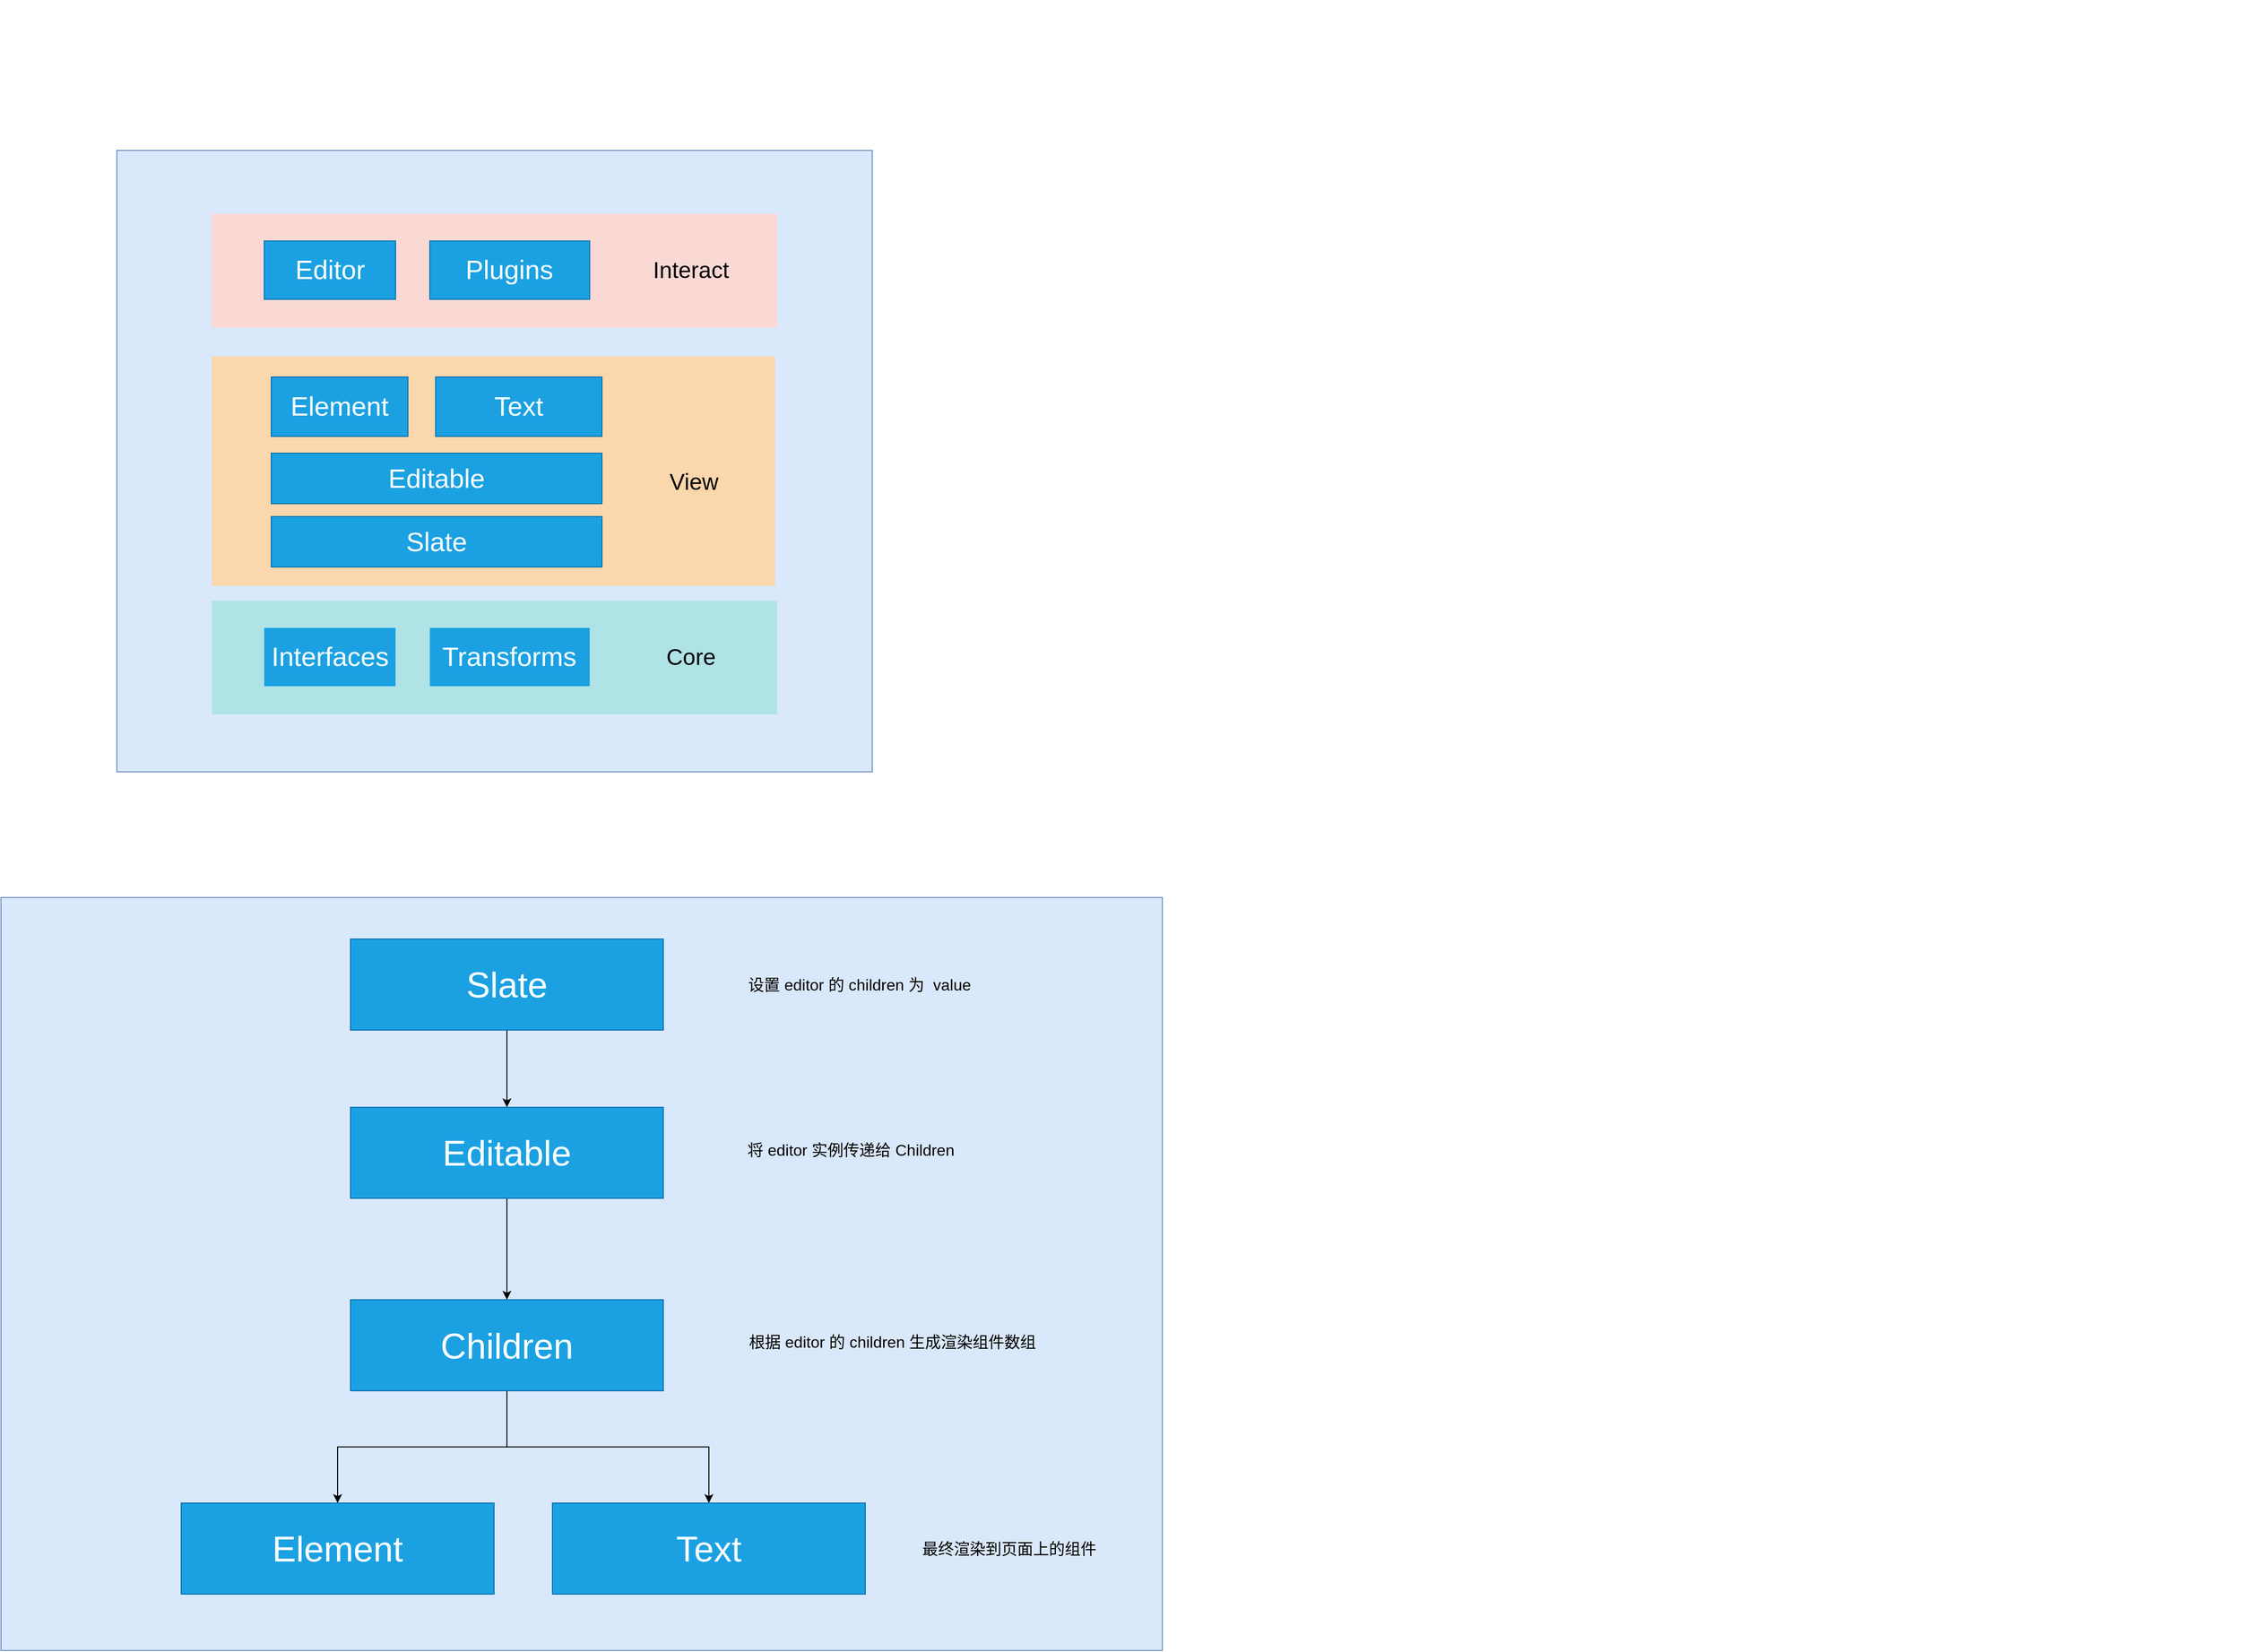 <mxfile version="14.0.1" type="github">
  <diagram id="vV88IOH-yytLftiay6Gs" name="Page-1">
    <mxGraphModel dx="1886" dy="1227" grid="0" gridSize="10" guides="1" tooltips="1" connect="1" arrows="1" fold="1" page="0" pageScale="1" pageWidth="827" pageHeight="1169" math="0" shadow="0">
      <root>
        <mxCell id="0" />
        <mxCell id="1" parent="0" />
        <mxCell id="VkY5Yw9iRTA2BQsGrsBn-17" value="" style="whiteSpace=wrap;html=1;fontSize=23;fillColor=#dae8fc;strokeColor=#6c8ebf;" parent="1" vertex="1">
          <mxGeometry x="27" y="755" width="1173" height="761" as="geometry" />
        </mxCell>
        <mxCell id="V3n1BV0_hNBXlYeHx-KR-20" value="" style="whiteSpace=wrap;html=1;fontSize=23;fillColor=#dae8fc;strokeColor=#6c8ebf;" parent="1" vertex="1">
          <mxGeometry x="144" width="763" height="628" as="geometry" />
        </mxCell>
        <mxCell id="V3n1BV0_hNBXlYeHx-KR-6" value="" style="whiteSpace=wrap;html=1;dashed=1;fillColor=#fad7ac;strokeColor=none;" parent="1" vertex="1">
          <mxGeometry x="240" y="208" width="569" height="232" as="geometry" />
        </mxCell>
        <mxCell id="V3n1BV0_hNBXlYeHx-KR-7" value="View" style="text;html=1;strokeColor=none;fillColor=none;align=center;verticalAlign=middle;whiteSpace=wrap;fontSize=23;" parent="1" vertex="1">
          <mxGeometry x="634" y="316" width="185.5" height="38" as="geometry" />
        </mxCell>
        <mxCell id="V3n1BV0_hNBXlYeHx-KR-8" value="Element" style="text;html=1;strokeColor=#006EAF;fillColor=#1ba1e2;align=center;verticalAlign=middle;whiteSpace=wrap;fontSize=27;fontColor=#ffffff;" parent="1" vertex="1">
          <mxGeometry x="300" y="229" width="138" height="60" as="geometry" />
        </mxCell>
        <mxCell id="V3n1BV0_hNBXlYeHx-KR-9" value="Text" style="text;html=1;strokeColor=#006EAF;fillColor=#1ba1e2;align=center;verticalAlign=middle;whiteSpace=wrap;fontSize=27;fontColor=#ffffff;" parent="1" vertex="1">
          <mxGeometry x="466" y="229" width="168" height="60" as="geometry" />
        </mxCell>
        <mxCell id="V3n1BV0_hNBXlYeHx-KR-10" value="Slate" style="text;html=1;strokeColor=#006EAF;fillColor=#1ba1e2;align=center;verticalAlign=middle;whiteSpace=wrap;fontSize=27;fontColor=#ffffff;" parent="1" vertex="1">
          <mxGeometry x="300" y="370" width="334" height="51" as="geometry" />
        </mxCell>
        <mxCell id="V3n1BV0_hNBXlYeHx-KR-11" value="" style="group;dashed=1;container=0;fillColor=#b0e3e6;" parent="1" vertex="1" connectable="0">
          <mxGeometry x="240" y="455" width="571" height="115" as="geometry">
            <mxRectangle x="240" y="455" width="50" height="44" as="alternateBounds" />
          </mxGeometry>
        </mxCell>
        <mxCell id="V3n1BV0_hNBXlYeHx-KR-13" value="Editable" style="text;html=1;strokeColor=#006EAF;fillColor=#1ba1e2;align=center;verticalAlign=middle;whiteSpace=wrap;fontSize=27;fontColor=#ffffff;" parent="1" vertex="1">
          <mxGeometry x="300" y="306" width="334" height="51" as="geometry" />
        </mxCell>
        <mxCell id="V3n1BV0_hNBXlYeHx-KR-15" value="" style="group;dashed=1;container=0;fillColor=#fad9d5;" parent="1" vertex="1" connectable="0">
          <mxGeometry x="240" y="64" width="571" height="115" as="geometry" />
        </mxCell>
        <mxCell id="V3n1BV0_hNBXlYeHx-KR-2" value="Core" style="text;html=1;strokeColor=none;fillColor=none;align=center;verticalAlign=middle;whiteSpace=wrap;fontSize=23;" parent="1" vertex="1">
          <mxGeometry x="635.003" y="493.823" width="178.317" height="37.35" as="geometry" />
        </mxCell>
        <mxCell id="V3n1BV0_hNBXlYeHx-KR-3" value="Interfaces" style="text;html=1;fillColor=#1ba1e2;align=center;verticalAlign=middle;whiteSpace=wrap;fontSize=27;fontColor=#ffffff;" parent="1" vertex="1">
          <mxGeometry x="292.87" y="482.521" width="132.657" height="58.974" as="geometry" />
        </mxCell>
        <mxCell id="V3n1BV0_hNBXlYeHx-KR-4" value="Transforms" style="text;html=1;fillColor=#1ba1e2;align=center;verticalAlign=middle;whiteSpace=wrap;fontSize=27;fontColor=#ffffff;" parent="1" vertex="1">
          <mxGeometry x="460.133" y="482.521" width="161.495" height="58.974" as="geometry" />
        </mxCell>
        <mxCell id="V3n1BV0_hNBXlYeHx-KR-17" value="Interact" style="text;html=1;strokeColor=none;fillColor=none;align=center;verticalAlign=middle;whiteSpace=wrap;fontSize=23;" parent="1" vertex="1">
          <mxGeometry x="635.003" y="102.823" width="178.317" height="37.35" as="geometry" />
        </mxCell>
        <mxCell id="V3n1BV0_hNBXlYeHx-KR-18" value="Editor" style="text;html=1;strokeColor=#006EAF;fillColor=#1ba1e2;align=center;verticalAlign=middle;whiteSpace=wrap;fontSize=27;fontColor=#ffffff;" parent="1" vertex="1">
          <mxGeometry x="292.87" y="91.521" width="132.657" height="58.974" as="geometry" />
        </mxCell>
        <mxCell id="V3n1BV0_hNBXlYeHx-KR-19" value="Plugins" style="text;html=1;strokeColor=#006EAF;fillColor=#1ba1e2;align=center;verticalAlign=middle;whiteSpace=wrap;fontSize=27;fontColor=#ffffff;" parent="1" vertex="1">
          <mxGeometry x="460.133" y="91.521" width="161.495" height="58.974" as="geometry" />
        </mxCell>
        <mxCell id="VkY5Yw9iRTA2BQsGrsBn-7" value="" style="edgeStyle=orthogonalEdgeStyle;rounded=0;orthogonalLoop=1;jettySize=auto;html=1;fontSize=36;fontColor=#FFFFFF;" parent="1" source="VkY5Yw9iRTA2BQsGrsBn-1" target="VkY5Yw9iRTA2BQsGrsBn-2" edge="1">
          <mxGeometry relative="1" as="geometry" />
        </mxCell>
        <mxCell id="VkY5Yw9iRTA2BQsGrsBn-1" value="Slate" style="text;html=1;strokeColor=#006EAF;fillColor=#1ba1e2;align=center;verticalAlign=middle;whiteSpace=wrap;rounded=0;fontSize=36;fontColor=#ffffff;" parent="1" vertex="1">
          <mxGeometry x="380" y="797" width="316" height="92" as="geometry" />
        </mxCell>
        <mxCell id="VkY5Yw9iRTA2BQsGrsBn-12" value="" style="edgeStyle=orthogonalEdgeStyle;rounded=0;orthogonalLoop=1;jettySize=auto;html=1;fontSize=16;fontColor=#000000;" parent="1" source="VkY5Yw9iRTA2BQsGrsBn-2" target="VkY5Yw9iRTA2BQsGrsBn-3" edge="1">
          <mxGeometry relative="1" as="geometry" />
        </mxCell>
        <mxCell id="VkY5Yw9iRTA2BQsGrsBn-2" value="Editable" style="text;html=1;strokeColor=#006EAF;fillColor=#1ba1e2;align=center;verticalAlign=middle;whiteSpace=wrap;rounded=0;fontSize=36;fontColor=#ffffff;" parent="1" vertex="1">
          <mxGeometry x="380" y="967" width="316" height="92" as="geometry" />
        </mxCell>
        <mxCell id="VkY5Yw9iRTA2BQsGrsBn-14" value="" style="edgeStyle=orthogonalEdgeStyle;rounded=0;orthogonalLoop=1;jettySize=auto;html=1;fontSize=16;fontColor=#000000;" parent="1" source="VkY5Yw9iRTA2BQsGrsBn-3" target="VkY5Yw9iRTA2BQsGrsBn-4" edge="1">
          <mxGeometry relative="1" as="geometry" />
        </mxCell>
        <mxCell id="VkY5Yw9iRTA2BQsGrsBn-15" style="edgeStyle=orthogonalEdgeStyle;rounded=0;orthogonalLoop=1;jettySize=auto;html=1;fontSize=16;fontColor=#000000;" parent="1" source="VkY5Yw9iRTA2BQsGrsBn-3" target="VkY5Yw9iRTA2BQsGrsBn-5" edge="1">
          <mxGeometry relative="1" as="geometry" />
        </mxCell>
        <mxCell id="VkY5Yw9iRTA2BQsGrsBn-3" value="Children" style="text;html=1;strokeColor=#006EAF;fillColor=#1ba1e2;align=center;verticalAlign=middle;whiteSpace=wrap;rounded=0;fontSize=36;fontColor=#ffffff;" parent="1" vertex="1">
          <mxGeometry x="380" y="1161.5" width="316" height="92" as="geometry" />
        </mxCell>
        <mxCell id="VkY5Yw9iRTA2BQsGrsBn-4" value="Element" style="text;html=1;strokeColor=#006EAF;fillColor=#1ba1e2;align=center;verticalAlign=middle;whiteSpace=wrap;rounded=0;fontSize=36;fontColor=#ffffff;" parent="1" vertex="1">
          <mxGeometry x="209" y="1367" width="316" height="92" as="geometry" />
        </mxCell>
        <mxCell id="VkY5Yw9iRTA2BQsGrsBn-5" value="Text" style="text;html=1;strokeColor=#006EAF;fillColor=#1ba1e2;align=center;verticalAlign=middle;whiteSpace=wrap;rounded=0;fontSize=36;fontColor=#ffffff;" parent="1" vertex="1">
          <mxGeometry x="584" y="1367" width="316" height="92" as="geometry" />
        </mxCell>
        <mxCell id="VkY5Yw9iRTA2BQsGrsBn-8" value="设置 editor 的 children 为&amp;nbsp; value&amp;nbsp;" style="text;html=1;strokeColor=none;fillColor=none;align=center;verticalAlign=middle;whiteSpace=wrap;rounded=0;fontSize=16;" parent="1" vertex="1">
          <mxGeometry x="776" y="793.5" width="241" height="99" as="geometry" />
        </mxCell>
        <mxCell id="VkY5Yw9iRTA2BQsGrsBn-9" value="将 editor 实例传递给 Children" style="text;html=1;strokeColor=none;fillColor=none;align=center;verticalAlign=middle;whiteSpace=wrap;rounded=0;fontSize=16;" parent="1" vertex="1">
          <mxGeometry x="765" y="960" width="241" height="99" as="geometry" />
        </mxCell>
        <mxCell id="VkY5Yw9iRTA2BQsGrsBn-10" value="根据 editor 的 children 生成渲染组件数组" style="text;html=1;strokeColor=none;fillColor=none;align=center;verticalAlign=middle;whiteSpace=wrap;rounded=0;fontSize=16;" parent="1" vertex="1">
          <mxGeometry x="776" y="1154.5" width="303" height="99" as="geometry" />
        </mxCell>
        <mxCell id="VkY5Yw9iRTA2BQsGrsBn-16" value="最终渲染到页面上的组件" style="text;html=1;strokeColor=none;fillColor=none;align=center;verticalAlign=middle;whiteSpace=wrap;rounded=0;fontSize=16;" parent="1" vertex="1">
          <mxGeometry x="925" y="1363.5" width="241" height="99" as="geometry" />
        </mxCell>
        <mxCell id="VkY5Yw9iRTA2BQsGrsBn-19" value="" style="shape=image;verticalLabelPosition=bottom;labelBackgroundColor=#66FFFF;verticalAlign=top;aspect=fixed;imageAspect=0;image=https://raw.githubusercontent.com/ianstormtaylor/slate/master/docs/images/banner.png;" parent="1" vertex="1">
          <mxGeometry x="1441" y="-152" width="847.5" height="211.88" as="geometry" />
        </mxCell>
      </root>
    </mxGraphModel>
  </diagram>
</mxfile>
